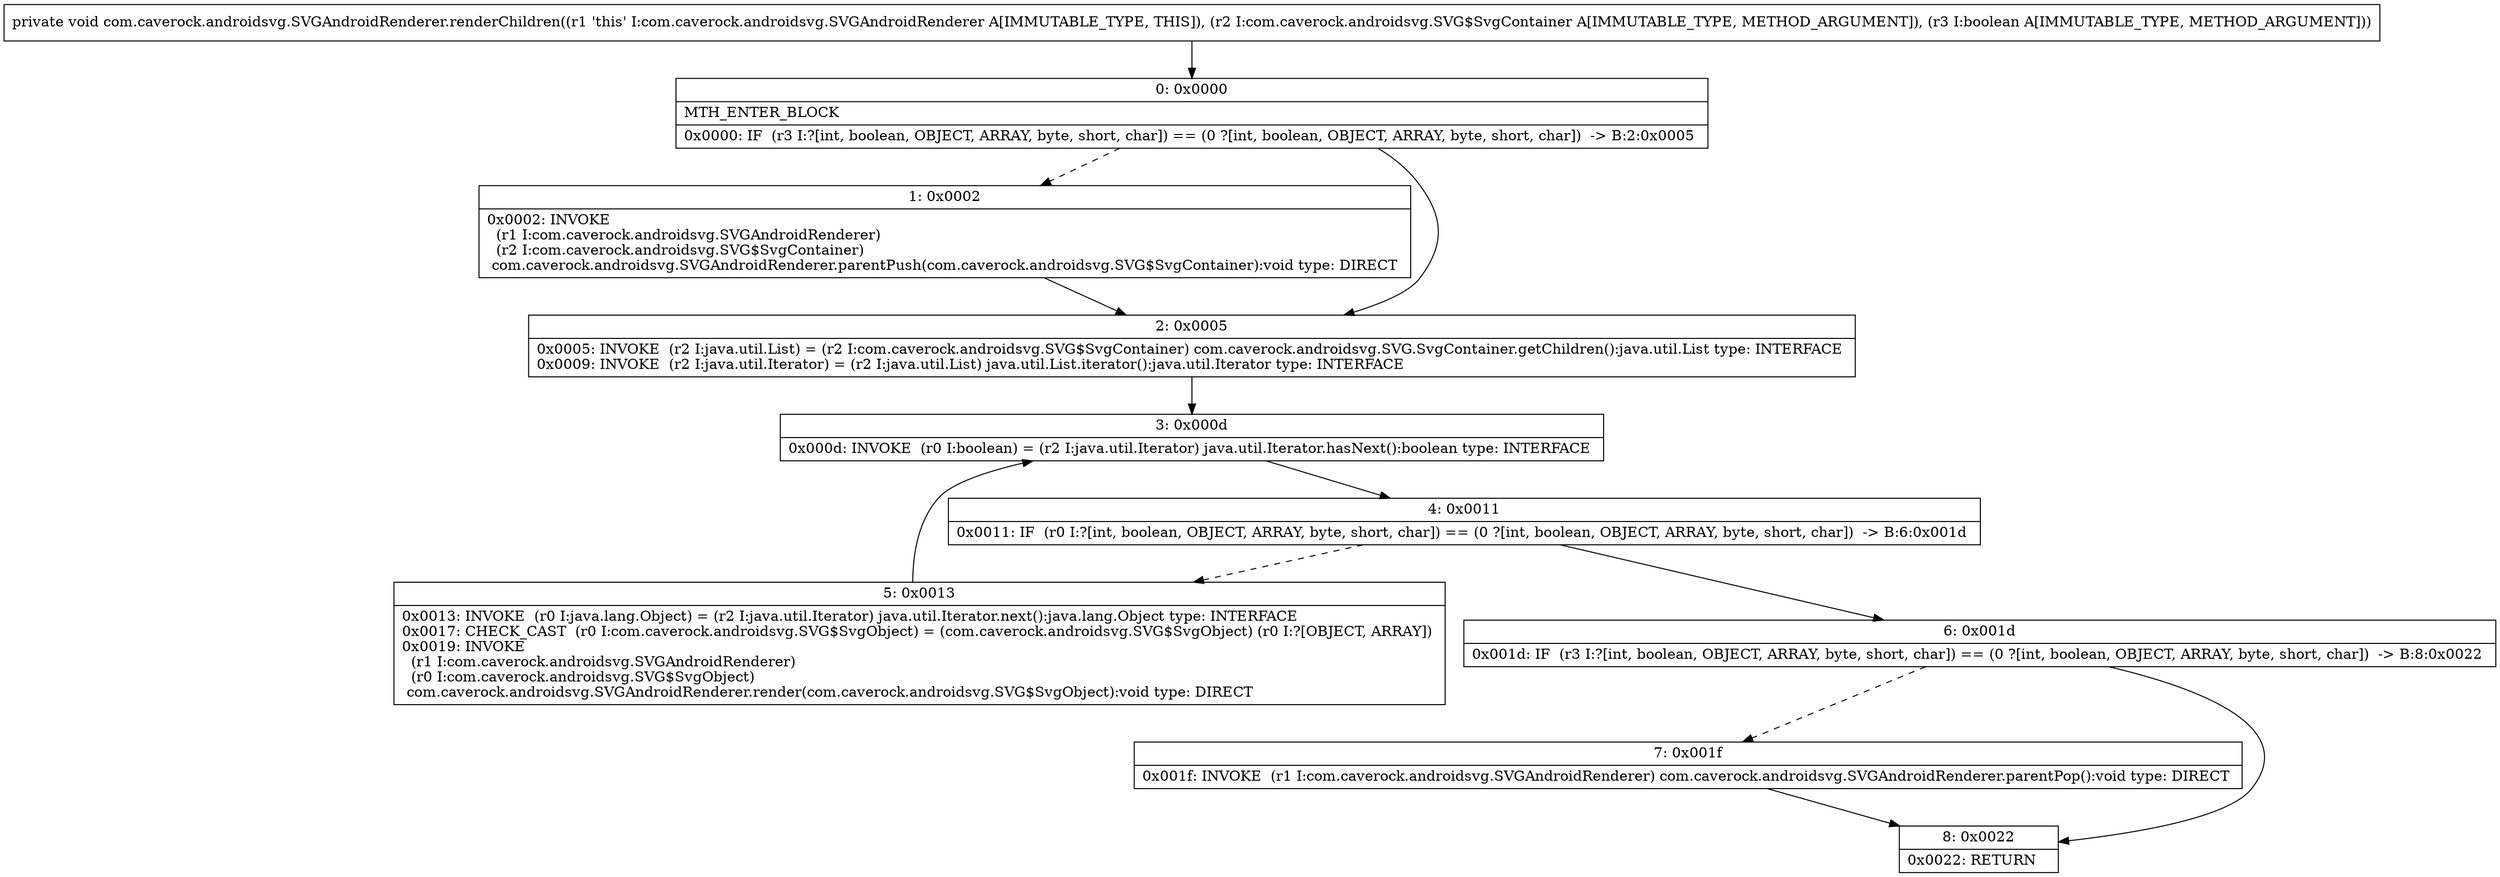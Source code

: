 digraph "CFG forcom.caverock.androidsvg.SVGAndroidRenderer.renderChildren(Lcom\/caverock\/androidsvg\/SVG$SvgContainer;Z)V" {
Node_0 [shape=record,label="{0\:\ 0x0000|MTH_ENTER_BLOCK\l|0x0000: IF  (r3 I:?[int, boolean, OBJECT, ARRAY, byte, short, char]) == (0 ?[int, boolean, OBJECT, ARRAY, byte, short, char])  \-\> B:2:0x0005 \l}"];
Node_1 [shape=record,label="{1\:\ 0x0002|0x0002: INVOKE  \l  (r1 I:com.caverock.androidsvg.SVGAndroidRenderer)\l  (r2 I:com.caverock.androidsvg.SVG$SvgContainer)\l com.caverock.androidsvg.SVGAndroidRenderer.parentPush(com.caverock.androidsvg.SVG$SvgContainer):void type: DIRECT \l}"];
Node_2 [shape=record,label="{2\:\ 0x0005|0x0005: INVOKE  (r2 I:java.util.List) = (r2 I:com.caverock.androidsvg.SVG$SvgContainer) com.caverock.androidsvg.SVG.SvgContainer.getChildren():java.util.List type: INTERFACE \l0x0009: INVOKE  (r2 I:java.util.Iterator) = (r2 I:java.util.List) java.util.List.iterator():java.util.Iterator type: INTERFACE \l}"];
Node_3 [shape=record,label="{3\:\ 0x000d|0x000d: INVOKE  (r0 I:boolean) = (r2 I:java.util.Iterator) java.util.Iterator.hasNext():boolean type: INTERFACE \l}"];
Node_4 [shape=record,label="{4\:\ 0x0011|0x0011: IF  (r0 I:?[int, boolean, OBJECT, ARRAY, byte, short, char]) == (0 ?[int, boolean, OBJECT, ARRAY, byte, short, char])  \-\> B:6:0x001d \l}"];
Node_5 [shape=record,label="{5\:\ 0x0013|0x0013: INVOKE  (r0 I:java.lang.Object) = (r2 I:java.util.Iterator) java.util.Iterator.next():java.lang.Object type: INTERFACE \l0x0017: CHECK_CAST  (r0 I:com.caverock.androidsvg.SVG$SvgObject) = (com.caverock.androidsvg.SVG$SvgObject) (r0 I:?[OBJECT, ARRAY]) \l0x0019: INVOKE  \l  (r1 I:com.caverock.androidsvg.SVGAndroidRenderer)\l  (r0 I:com.caverock.androidsvg.SVG$SvgObject)\l com.caverock.androidsvg.SVGAndroidRenderer.render(com.caverock.androidsvg.SVG$SvgObject):void type: DIRECT \l}"];
Node_6 [shape=record,label="{6\:\ 0x001d|0x001d: IF  (r3 I:?[int, boolean, OBJECT, ARRAY, byte, short, char]) == (0 ?[int, boolean, OBJECT, ARRAY, byte, short, char])  \-\> B:8:0x0022 \l}"];
Node_7 [shape=record,label="{7\:\ 0x001f|0x001f: INVOKE  (r1 I:com.caverock.androidsvg.SVGAndroidRenderer) com.caverock.androidsvg.SVGAndroidRenderer.parentPop():void type: DIRECT \l}"];
Node_8 [shape=record,label="{8\:\ 0x0022|0x0022: RETURN   \l}"];
MethodNode[shape=record,label="{private void com.caverock.androidsvg.SVGAndroidRenderer.renderChildren((r1 'this' I:com.caverock.androidsvg.SVGAndroidRenderer A[IMMUTABLE_TYPE, THIS]), (r2 I:com.caverock.androidsvg.SVG$SvgContainer A[IMMUTABLE_TYPE, METHOD_ARGUMENT]), (r3 I:boolean A[IMMUTABLE_TYPE, METHOD_ARGUMENT])) }"];
MethodNode -> Node_0;
Node_0 -> Node_1[style=dashed];
Node_0 -> Node_2;
Node_1 -> Node_2;
Node_2 -> Node_3;
Node_3 -> Node_4;
Node_4 -> Node_5[style=dashed];
Node_4 -> Node_6;
Node_5 -> Node_3;
Node_6 -> Node_7[style=dashed];
Node_6 -> Node_8;
Node_7 -> Node_8;
}


